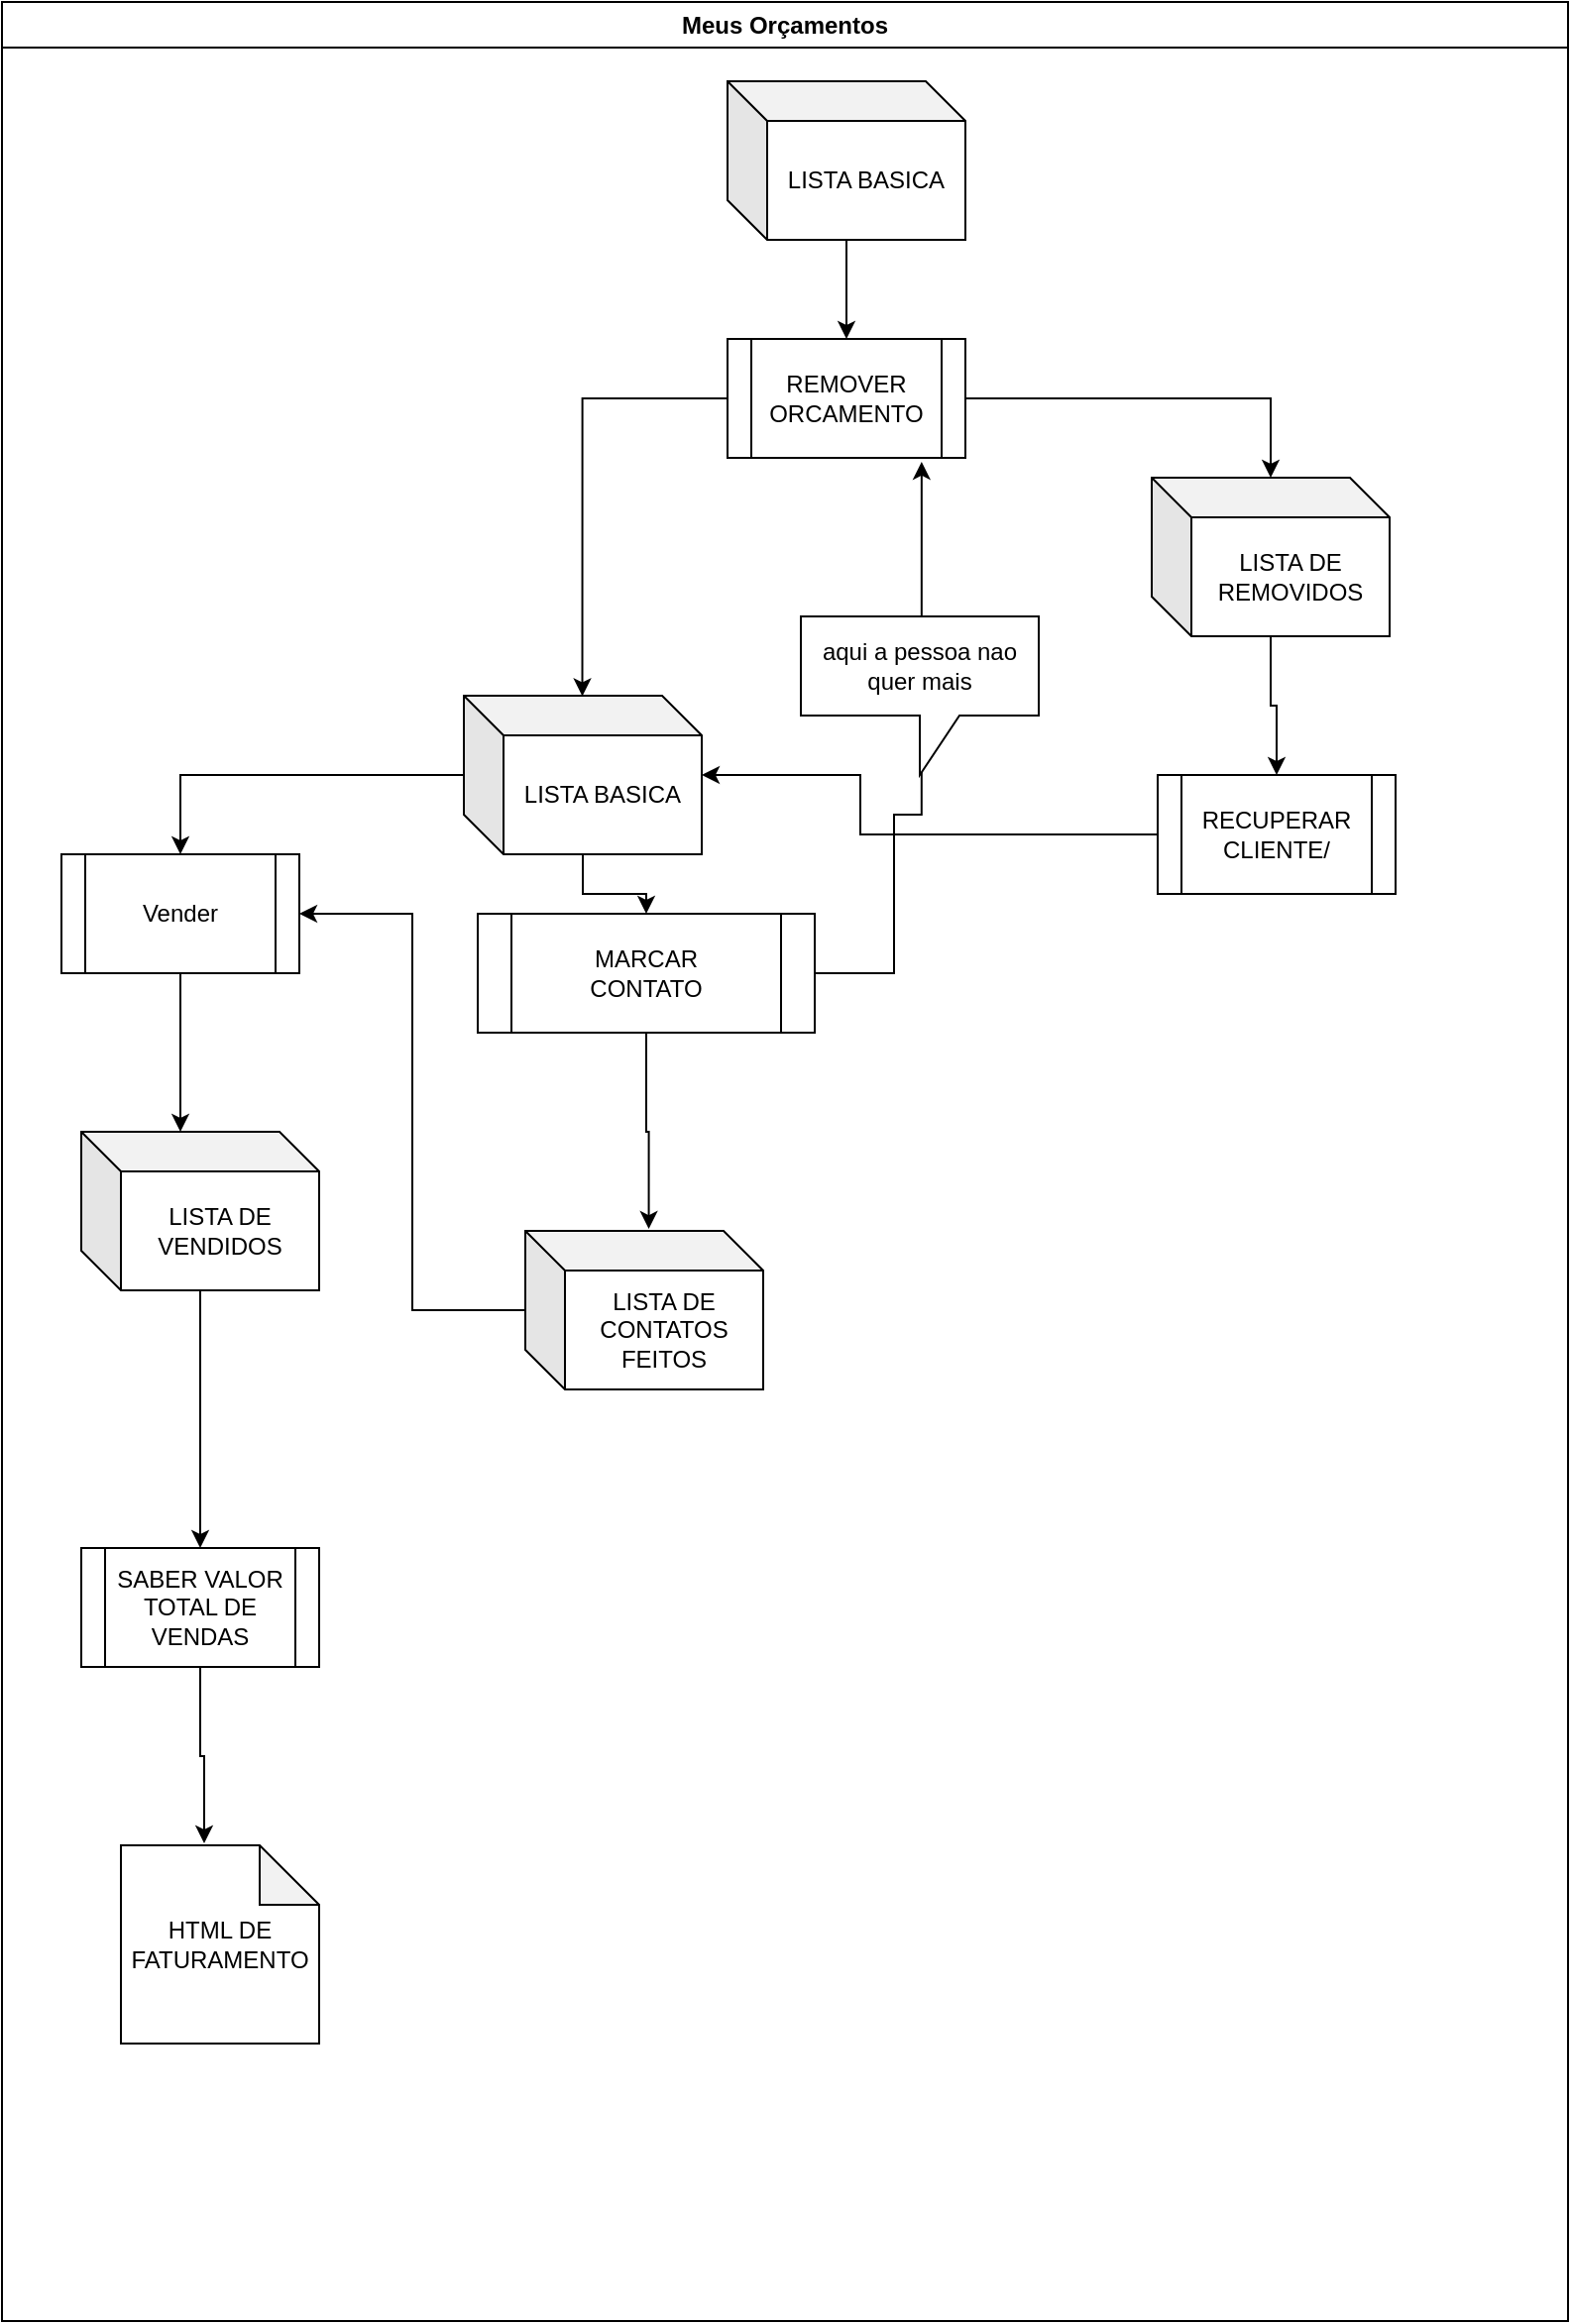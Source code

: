 <mxfile version="21.1.2" type="device">
  <diagram id="C5RBs43oDa-KdzZeNtuy" name="Page-1">
    <mxGraphModel dx="899" dy="628" grid="1" gridSize="10" guides="1" tooltips="1" connect="1" arrows="1" fold="1" page="1" pageScale="1" pageWidth="827" pageHeight="1169" math="0" shadow="0">
      <root>
        <mxCell id="WIyWlLk6GJQsqaUBKTNV-0" />
        <mxCell id="WIyWlLk6GJQsqaUBKTNV-1" parent="WIyWlLk6GJQsqaUBKTNV-0" />
        <mxCell id="8srKoXLkhrAYEcqLLTP9-0" value="Meus Orçamentos" style="swimlane;whiteSpace=wrap;html=1;" vertex="1" parent="WIyWlLk6GJQsqaUBKTNV-1">
          <mxGeometry x="37" width="790" height="1170" as="geometry" />
        </mxCell>
        <mxCell id="8srKoXLkhrAYEcqLLTP9-13" style="edgeStyle=orthogonalEdgeStyle;rounded=0;orthogonalLoop=1;jettySize=auto;html=1;entryX=0.5;entryY=0;entryDx=0;entryDy=0;" edge="1" parent="8srKoXLkhrAYEcqLLTP9-0" source="8srKoXLkhrAYEcqLLTP9-1" target="8srKoXLkhrAYEcqLLTP9-11">
          <mxGeometry relative="1" as="geometry" />
        </mxCell>
        <mxCell id="8srKoXLkhrAYEcqLLTP9-1" value="LISTA BASICA" style="shape=cube;whiteSpace=wrap;html=1;boundedLbl=1;backgroundOutline=1;darkOpacity=0.05;darkOpacity2=0.1;" vertex="1" parent="8srKoXLkhrAYEcqLLTP9-0">
          <mxGeometry x="366" y="40" width="120" height="80" as="geometry" />
        </mxCell>
        <mxCell id="8srKoXLkhrAYEcqLLTP9-5" style="edgeStyle=orthogonalEdgeStyle;rounded=0;orthogonalLoop=1;jettySize=auto;html=1;entryX=0;entryY=0;entryDx=50;entryDy=0;entryPerimeter=0;" edge="1" parent="8srKoXLkhrAYEcqLLTP9-0" source="8srKoXLkhrAYEcqLLTP9-2" target="8srKoXLkhrAYEcqLLTP9-3">
          <mxGeometry relative="1" as="geometry" />
        </mxCell>
        <mxCell id="8srKoXLkhrAYEcqLLTP9-2" value="Vender" style="shape=process;whiteSpace=wrap;html=1;backgroundOutline=1;" vertex="1" parent="8srKoXLkhrAYEcqLLTP9-0">
          <mxGeometry x="30" y="430" width="120" height="60" as="geometry" />
        </mxCell>
        <mxCell id="8srKoXLkhrAYEcqLLTP9-9" style="edgeStyle=orthogonalEdgeStyle;rounded=0;orthogonalLoop=1;jettySize=auto;html=1;entryX=0.5;entryY=0;entryDx=0;entryDy=0;" edge="1" parent="8srKoXLkhrAYEcqLLTP9-0" source="8srKoXLkhrAYEcqLLTP9-3" target="8srKoXLkhrAYEcqLLTP9-7">
          <mxGeometry relative="1" as="geometry" />
        </mxCell>
        <mxCell id="8srKoXLkhrAYEcqLLTP9-3" value="LISTA DE VENDIDOS" style="shape=cube;whiteSpace=wrap;html=1;boundedLbl=1;backgroundOutline=1;darkOpacity=0.05;darkOpacity2=0.1;" vertex="1" parent="8srKoXLkhrAYEcqLLTP9-0">
          <mxGeometry x="40" y="570" width="120" height="80" as="geometry" />
        </mxCell>
        <mxCell id="8srKoXLkhrAYEcqLLTP9-10" style="edgeStyle=orthogonalEdgeStyle;rounded=0;orthogonalLoop=1;jettySize=auto;html=1;entryX=0.42;entryY=-0.01;entryDx=0;entryDy=0;entryPerimeter=0;" edge="1" parent="8srKoXLkhrAYEcqLLTP9-0" source="8srKoXLkhrAYEcqLLTP9-7" target="8srKoXLkhrAYEcqLLTP9-8">
          <mxGeometry relative="1" as="geometry" />
        </mxCell>
        <mxCell id="8srKoXLkhrAYEcqLLTP9-7" value="SABER VALOR TOTAL DE VENDAS" style="shape=process;whiteSpace=wrap;html=1;backgroundOutline=1;" vertex="1" parent="8srKoXLkhrAYEcqLLTP9-0">
          <mxGeometry x="40" y="780" width="120" height="60" as="geometry" />
        </mxCell>
        <mxCell id="8srKoXLkhrAYEcqLLTP9-8" value="HTML DE FATURAMENTO" style="shape=note;whiteSpace=wrap;html=1;backgroundOutline=1;darkOpacity=0.05;" vertex="1" parent="8srKoXLkhrAYEcqLLTP9-0">
          <mxGeometry x="60" y="930" width="100" height="100" as="geometry" />
        </mxCell>
        <mxCell id="8srKoXLkhrAYEcqLLTP9-16" style="edgeStyle=orthogonalEdgeStyle;rounded=0;orthogonalLoop=1;jettySize=auto;html=1;entryX=0.498;entryY=0.003;entryDx=0;entryDy=0;entryPerimeter=0;" edge="1" parent="8srKoXLkhrAYEcqLLTP9-0" source="8srKoXLkhrAYEcqLLTP9-11" target="8srKoXLkhrAYEcqLLTP9-14">
          <mxGeometry relative="1" as="geometry" />
        </mxCell>
        <mxCell id="8srKoXLkhrAYEcqLLTP9-25" style="edgeStyle=orthogonalEdgeStyle;rounded=0;orthogonalLoop=1;jettySize=auto;html=1;" edge="1" parent="8srKoXLkhrAYEcqLLTP9-0" source="8srKoXLkhrAYEcqLLTP9-11" target="8srKoXLkhrAYEcqLLTP9-23">
          <mxGeometry relative="1" as="geometry" />
        </mxCell>
        <mxCell id="8srKoXLkhrAYEcqLLTP9-11" value="REMOVER ORCAMENTO" style="shape=process;whiteSpace=wrap;html=1;backgroundOutline=1;" vertex="1" parent="8srKoXLkhrAYEcqLLTP9-0">
          <mxGeometry x="366" y="170" width="120" height="60" as="geometry" />
        </mxCell>
        <mxCell id="8srKoXLkhrAYEcqLLTP9-15" style="edgeStyle=orthogonalEdgeStyle;rounded=0;orthogonalLoop=1;jettySize=auto;html=1;entryX=0.5;entryY=0;entryDx=0;entryDy=0;" edge="1" parent="8srKoXLkhrAYEcqLLTP9-0" source="8srKoXLkhrAYEcqLLTP9-14" target="8srKoXLkhrAYEcqLLTP9-2">
          <mxGeometry relative="1" as="geometry" />
        </mxCell>
        <mxCell id="8srKoXLkhrAYEcqLLTP9-19" value="" style="edgeStyle=orthogonalEdgeStyle;rounded=0;orthogonalLoop=1;jettySize=auto;html=1;" edge="1" parent="8srKoXLkhrAYEcqLLTP9-0" source="8srKoXLkhrAYEcqLLTP9-14" target="8srKoXLkhrAYEcqLLTP9-17">
          <mxGeometry relative="1" as="geometry" />
        </mxCell>
        <mxCell id="8srKoXLkhrAYEcqLLTP9-14" value="LISTA BASICA" style="shape=cube;whiteSpace=wrap;html=1;boundedLbl=1;backgroundOutline=1;darkOpacity=0.05;darkOpacity2=0.1;" vertex="1" parent="8srKoXLkhrAYEcqLLTP9-0">
          <mxGeometry x="233" y="350" width="120" height="80" as="geometry" />
        </mxCell>
        <mxCell id="8srKoXLkhrAYEcqLLTP9-20" style="edgeStyle=orthogonalEdgeStyle;rounded=0;orthogonalLoop=1;jettySize=auto;html=1;entryX=0.519;entryY=-0.012;entryDx=0;entryDy=0;entryPerimeter=0;" edge="1" parent="8srKoXLkhrAYEcqLLTP9-0" source="8srKoXLkhrAYEcqLLTP9-17" target="8srKoXLkhrAYEcqLLTP9-18">
          <mxGeometry relative="1" as="geometry" />
        </mxCell>
        <mxCell id="8srKoXLkhrAYEcqLLTP9-22" style="edgeStyle=orthogonalEdgeStyle;rounded=0;orthogonalLoop=1;jettySize=auto;html=1;entryX=0.816;entryY=1.033;entryDx=0;entryDy=0;entryPerimeter=0;" edge="1" parent="8srKoXLkhrAYEcqLLTP9-0" source="8srKoXLkhrAYEcqLLTP9-17" target="8srKoXLkhrAYEcqLLTP9-11">
          <mxGeometry relative="1" as="geometry">
            <Array as="points">
              <mxPoint x="450" y="490" />
              <mxPoint x="450" y="410" />
              <mxPoint x="464" y="410" />
            </Array>
          </mxGeometry>
        </mxCell>
        <mxCell id="8srKoXLkhrAYEcqLLTP9-17" value="MARCAR &lt;br&gt;CONTATO" style="shape=process;whiteSpace=wrap;html=1;backgroundOutline=1;" vertex="1" parent="8srKoXLkhrAYEcqLLTP9-0">
          <mxGeometry x="240" y="460" width="170" height="60" as="geometry" />
        </mxCell>
        <mxCell id="8srKoXLkhrAYEcqLLTP9-21" style="edgeStyle=orthogonalEdgeStyle;rounded=0;orthogonalLoop=1;jettySize=auto;html=1;entryX=1;entryY=0.5;entryDx=0;entryDy=0;" edge="1" parent="8srKoXLkhrAYEcqLLTP9-0" source="8srKoXLkhrAYEcqLLTP9-18" target="8srKoXLkhrAYEcqLLTP9-2">
          <mxGeometry relative="1" as="geometry" />
        </mxCell>
        <mxCell id="8srKoXLkhrAYEcqLLTP9-18" value="LISTA DE CONTATOS FEITOS" style="shape=cube;whiteSpace=wrap;html=1;boundedLbl=1;backgroundOutline=1;darkOpacity=0.05;darkOpacity2=0.1;" vertex="1" parent="8srKoXLkhrAYEcqLLTP9-0">
          <mxGeometry x="264" y="620" width="120" height="80" as="geometry" />
        </mxCell>
        <mxCell id="8srKoXLkhrAYEcqLLTP9-28" value="" style="edgeStyle=orthogonalEdgeStyle;rounded=0;orthogonalLoop=1;jettySize=auto;html=1;" edge="1" parent="8srKoXLkhrAYEcqLLTP9-0" source="8srKoXLkhrAYEcqLLTP9-23" target="8srKoXLkhrAYEcqLLTP9-27">
          <mxGeometry relative="1" as="geometry" />
        </mxCell>
        <mxCell id="8srKoXLkhrAYEcqLLTP9-23" value="LISTA DE REMOVIDOS" style="shape=cube;whiteSpace=wrap;html=1;boundedLbl=1;backgroundOutline=1;darkOpacity=0.05;darkOpacity2=0.1;" vertex="1" parent="8srKoXLkhrAYEcqLLTP9-0">
          <mxGeometry x="580" y="240" width="120" height="80" as="geometry" />
        </mxCell>
        <mxCell id="8srKoXLkhrAYEcqLLTP9-26" value="aqui a pessoa nao quer mais" style="shape=callout;whiteSpace=wrap;html=1;perimeter=calloutPerimeter;" vertex="1" parent="8srKoXLkhrAYEcqLLTP9-0">
          <mxGeometry x="403" y="310" width="120" height="80" as="geometry" />
        </mxCell>
        <mxCell id="8srKoXLkhrAYEcqLLTP9-30" style="edgeStyle=orthogonalEdgeStyle;rounded=0;orthogonalLoop=1;jettySize=auto;html=1;" edge="1" parent="8srKoXLkhrAYEcqLLTP9-0" source="8srKoXLkhrAYEcqLLTP9-27" target="8srKoXLkhrAYEcqLLTP9-14">
          <mxGeometry relative="1" as="geometry">
            <Array as="points">
              <mxPoint x="433" y="420" />
              <mxPoint x="433" y="390" />
            </Array>
          </mxGeometry>
        </mxCell>
        <mxCell id="8srKoXLkhrAYEcqLLTP9-27" value="RECUPERAR CLIENTE/" style="shape=process;whiteSpace=wrap;html=1;backgroundOutline=1;" vertex="1" parent="8srKoXLkhrAYEcqLLTP9-0">
          <mxGeometry x="583" y="390" width="120" height="60" as="geometry" />
        </mxCell>
      </root>
    </mxGraphModel>
  </diagram>
</mxfile>
